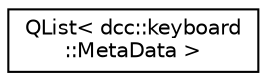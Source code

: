 digraph "类继承关系图"
{
  edge [fontname="Helvetica",fontsize="10",labelfontname="Helvetica",labelfontsize="10"];
  node [fontname="Helvetica",fontsize="10",shape=record];
  rankdir="LR";
  Node0 [label="QList\< dcc::keyboard\l::MetaData \>",height=0.2,width=0.4,color="black", fillcolor="white", style="filled",URL="$class_q_list.html"];
}
